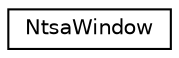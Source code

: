 digraph "Graphical Class Hierarchy"
{
  edge [fontname="Helvetica",fontsize="10",labelfontname="Helvetica",labelfontsize="10"];
  node [fontname="Helvetica",fontsize="10",shape=record];
  rankdir="LR";
  Node1 [label="NtsaWindow",height=0.2,width=0.4,color="black", fillcolor="white", style="filled",URL="$class_ntsa_window.html"];
}
